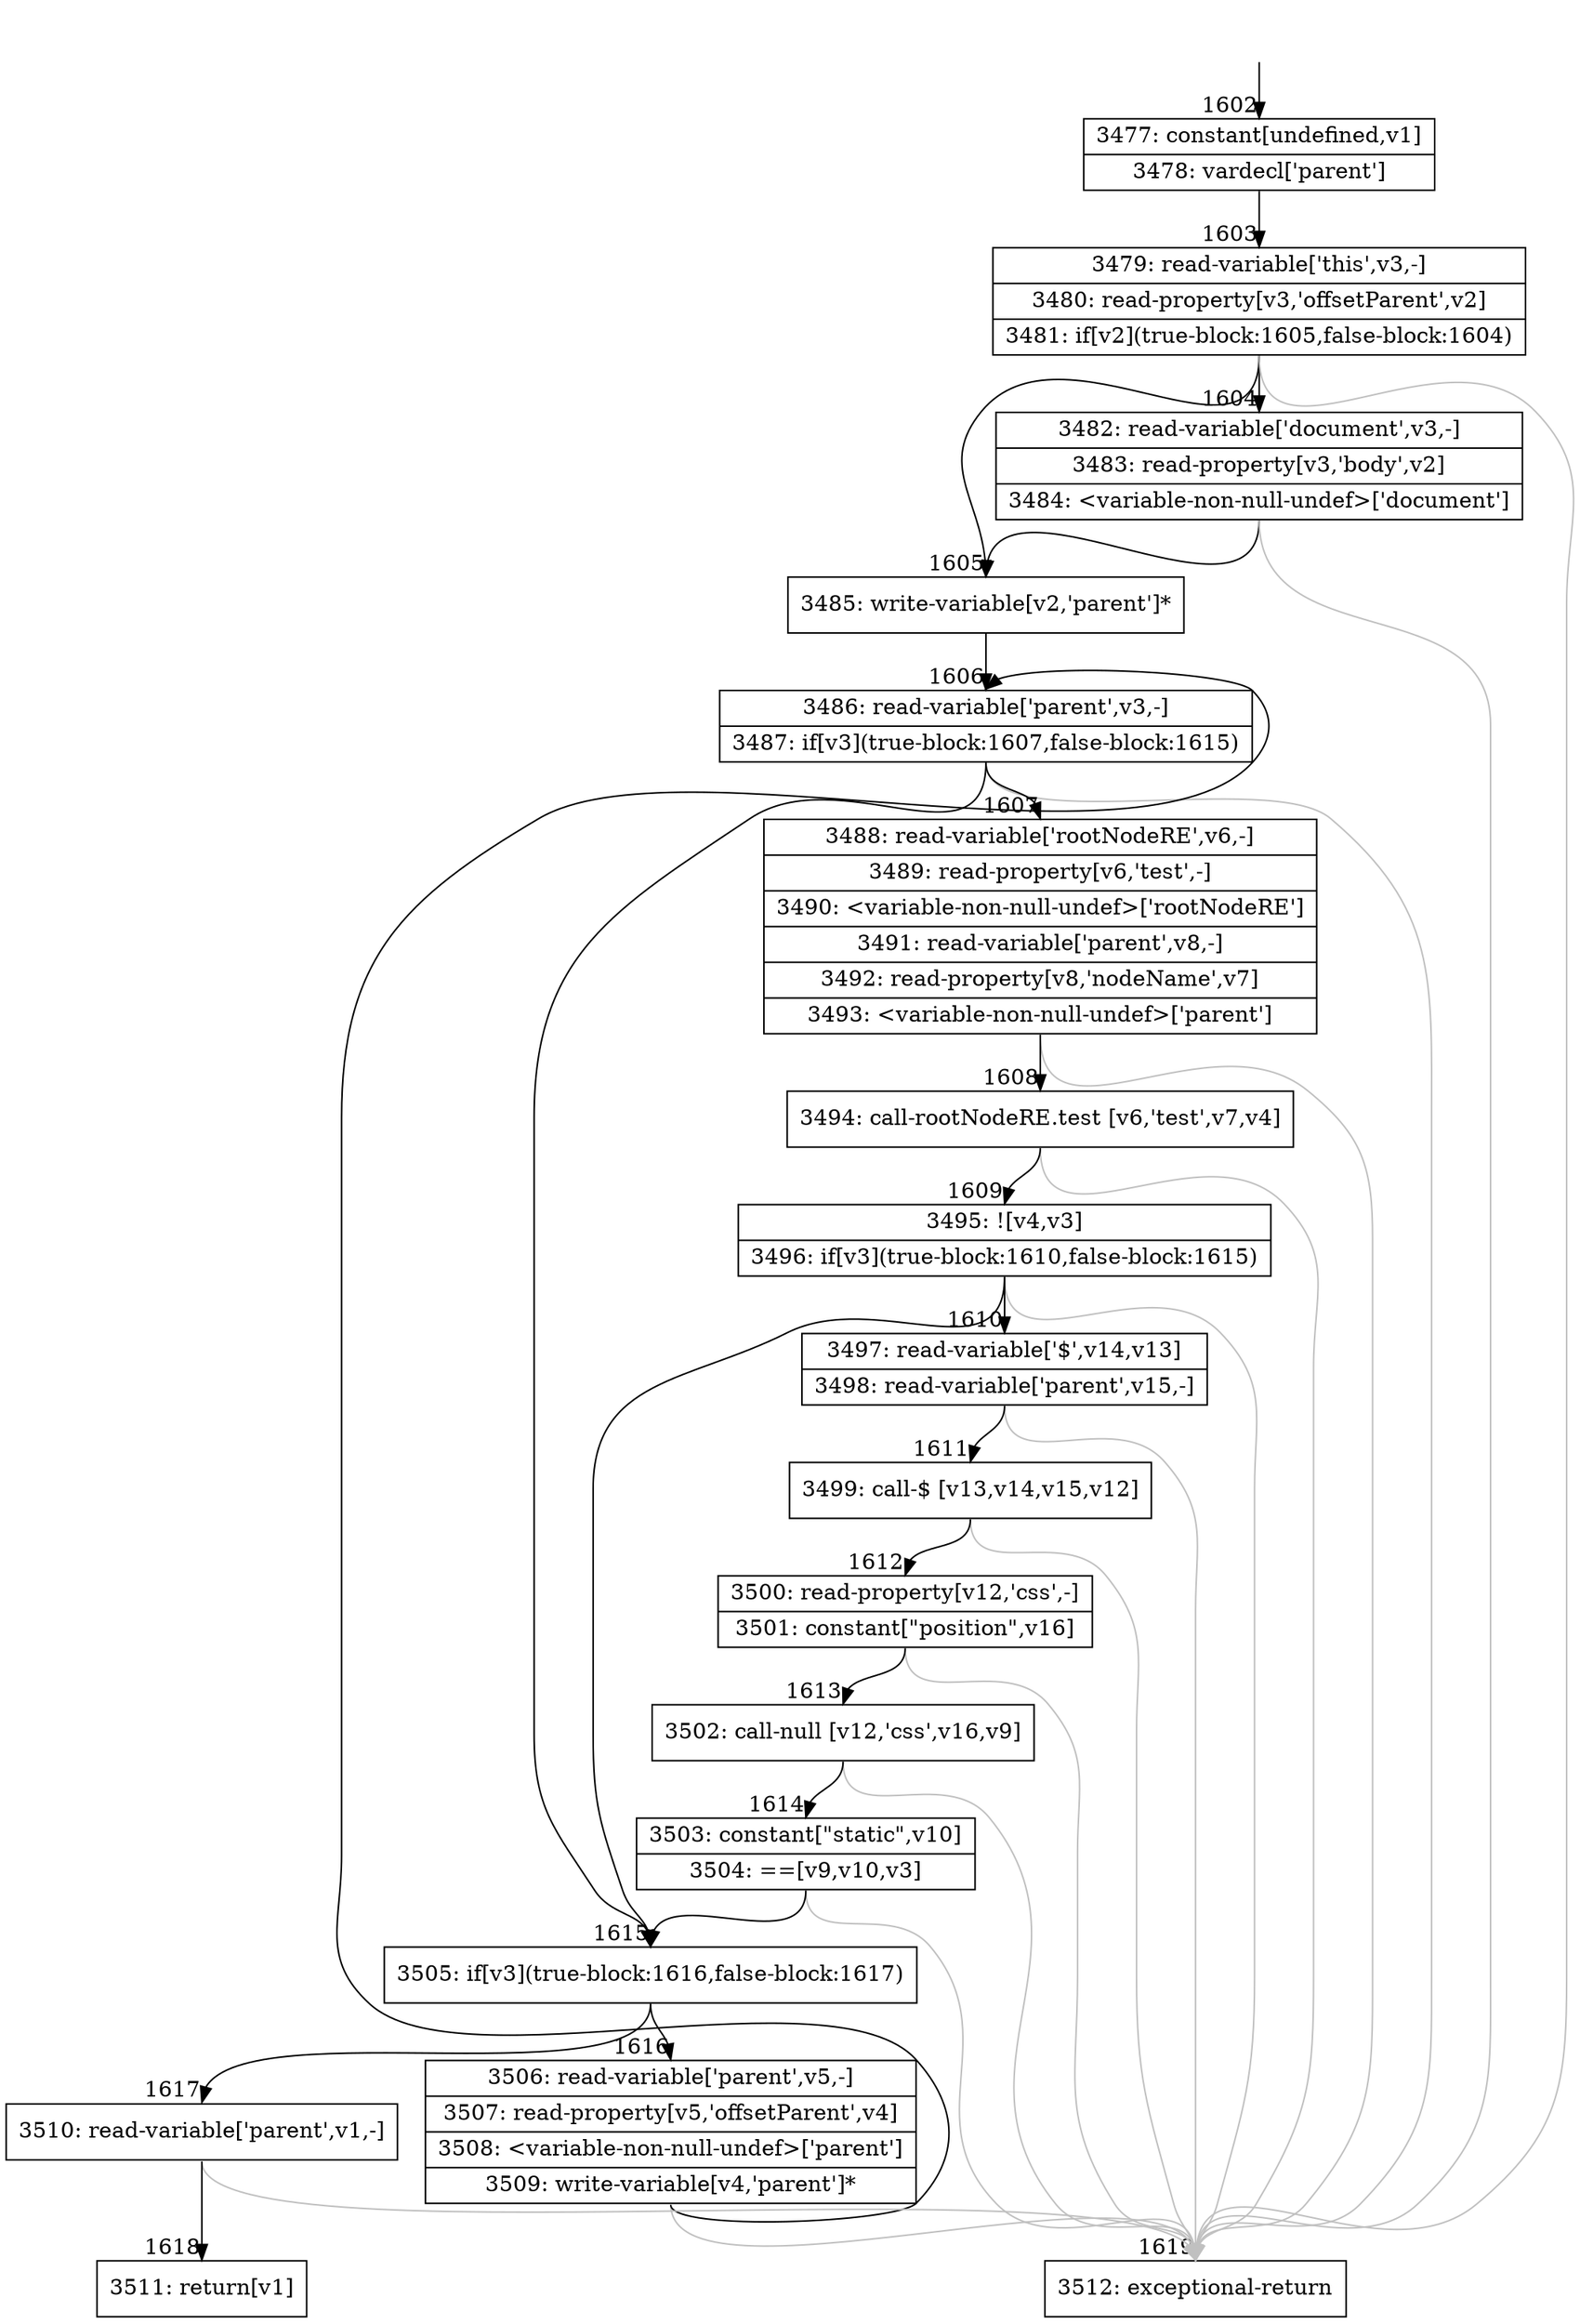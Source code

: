 digraph {
rankdir="TD"
BB_entry151[shape=none,label=""];
BB_entry151 -> BB1602 [tailport=s, headport=n, headlabel="    1602"]
BB1602 [shape=record label="{3477: constant[undefined,v1]|3478: vardecl['parent']}" ] 
BB1602 -> BB1603 [tailport=s, headport=n, headlabel="      1603"]
BB1603 [shape=record label="{3479: read-variable['this',v3,-]|3480: read-property[v3,'offsetParent',v2]|3481: if[v2](true-block:1605,false-block:1604)}" ] 
BB1603 -> BB1605 [tailport=s, headport=n, headlabel="      1605"]
BB1603 -> BB1604 [tailport=s, headport=n, headlabel="      1604"]
BB1603 -> BB1619 [tailport=s, headport=n, color=gray, headlabel="      1619"]
BB1604 [shape=record label="{3482: read-variable['document',v3,-]|3483: read-property[v3,'body',v2]|3484: \<variable-non-null-undef\>['document']}" ] 
BB1604 -> BB1605 [tailport=s, headport=n]
BB1604 -> BB1619 [tailport=s, headport=n, color=gray]
BB1605 [shape=record label="{3485: write-variable[v2,'parent']*}" ] 
BB1605 -> BB1606 [tailport=s, headport=n, headlabel="      1606"]
BB1606 [shape=record label="{3486: read-variable['parent',v3,-]|3487: if[v3](true-block:1607,false-block:1615)}" ] 
BB1606 -> BB1615 [tailport=s, headport=n, headlabel="      1615"]
BB1606 -> BB1607 [tailport=s, headport=n, headlabel="      1607"]
BB1606 -> BB1619 [tailport=s, headport=n, color=gray]
BB1607 [shape=record label="{3488: read-variable['rootNodeRE',v6,-]|3489: read-property[v6,'test',-]|3490: \<variable-non-null-undef\>['rootNodeRE']|3491: read-variable['parent',v8,-]|3492: read-property[v8,'nodeName',v7]|3493: \<variable-non-null-undef\>['parent']}" ] 
BB1607 -> BB1608 [tailport=s, headport=n, headlabel="      1608"]
BB1607 -> BB1619 [tailport=s, headport=n, color=gray]
BB1608 [shape=record label="{3494: call-rootNodeRE.test [v6,'test',v7,v4]}" ] 
BB1608 -> BB1609 [tailport=s, headport=n, headlabel="      1609"]
BB1608 -> BB1619 [tailport=s, headport=n, color=gray]
BB1609 [shape=record label="{3495: ![v4,v3]|3496: if[v3](true-block:1610,false-block:1615)}" ] 
BB1609 -> BB1615 [tailport=s, headport=n]
BB1609 -> BB1610 [tailport=s, headport=n, headlabel="      1610"]
BB1609 -> BB1619 [tailport=s, headport=n, color=gray]
BB1610 [shape=record label="{3497: read-variable['$',v14,v13]|3498: read-variable['parent',v15,-]}" ] 
BB1610 -> BB1611 [tailport=s, headport=n, headlabel="      1611"]
BB1610 -> BB1619 [tailport=s, headport=n, color=gray]
BB1611 [shape=record label="{3499: call-$ [v13,v14,v15,v12]}" ] 
BB1611 -> BB1612 [tailport=s, headport=n, headlabel="      1612"]
BB1611 -> BB1619 [tailport=s, headport=n, color=gray]
BB1612 [shape=record label="{3500: read-property[v12,'css',-]|3501: constant[\"position\",v16]}" ] 
BB1612 -> BB1613 [tailport=s, headport=n, headlabel="      1613"]
BB1612 -> BB1619 [tailport=s, headport=n, color=gray]
BB1613 [shape=record label="{3502: call-null [v12,'css',v16,v9]}" ] 
BB1613 -> BB1614 [tailport=s, headport=n, headlabel="      1614"]
BB1613 -> BB1619 [tailport=s, headport=n, color=gray]
BB1614 [shape=record label="{3503: constant[\"static\",v10]|3504: ==[v9,v10,v3]}" ] 
BB1614 -> BB1615 [tailport=s, headport=n]
BB1614 -> BB1619 [tailport=s, headport=n, color=gray]
BB1615 [shape=record label="{3505: if[v3](true-block:1616,false-block:1617)}" ] 
BB1615 -> BB1616 [tailport=s, headport=n, headlabel="      1616"]
BB1615 -> BB1617 [tailport=s, headport=n, headlabel="      1617"]
BB1616 [shape=record label="{3506: read-variable['parent',v5,-]|3507: read-property[v5,'offsetParent',v4]|3508: \<variable-non-null-undef\>['parent']|3509: write-variable[v4,'parent']*}" ] 
BB1616 -> BB1606 [tailport=s, headport=n]
BB1616 -> BB1619 [tailport=s, headport=n, color=gray]
BB1617 [shape=record label="{3510: read-variable['parent',v1,-]}" ] 
BB1617 -> BB1618 [tailport=s, headport=n, headlabel="      1618"]
BB1617 -> BB1619 [tailport=s, headport=n, color=gray]
BB1618 [shape=record label="{3511: return[v1]}" ] 
BB1619 [shape=record label="{3512: exceptional-return}" ] 
//#$~ 793
}
